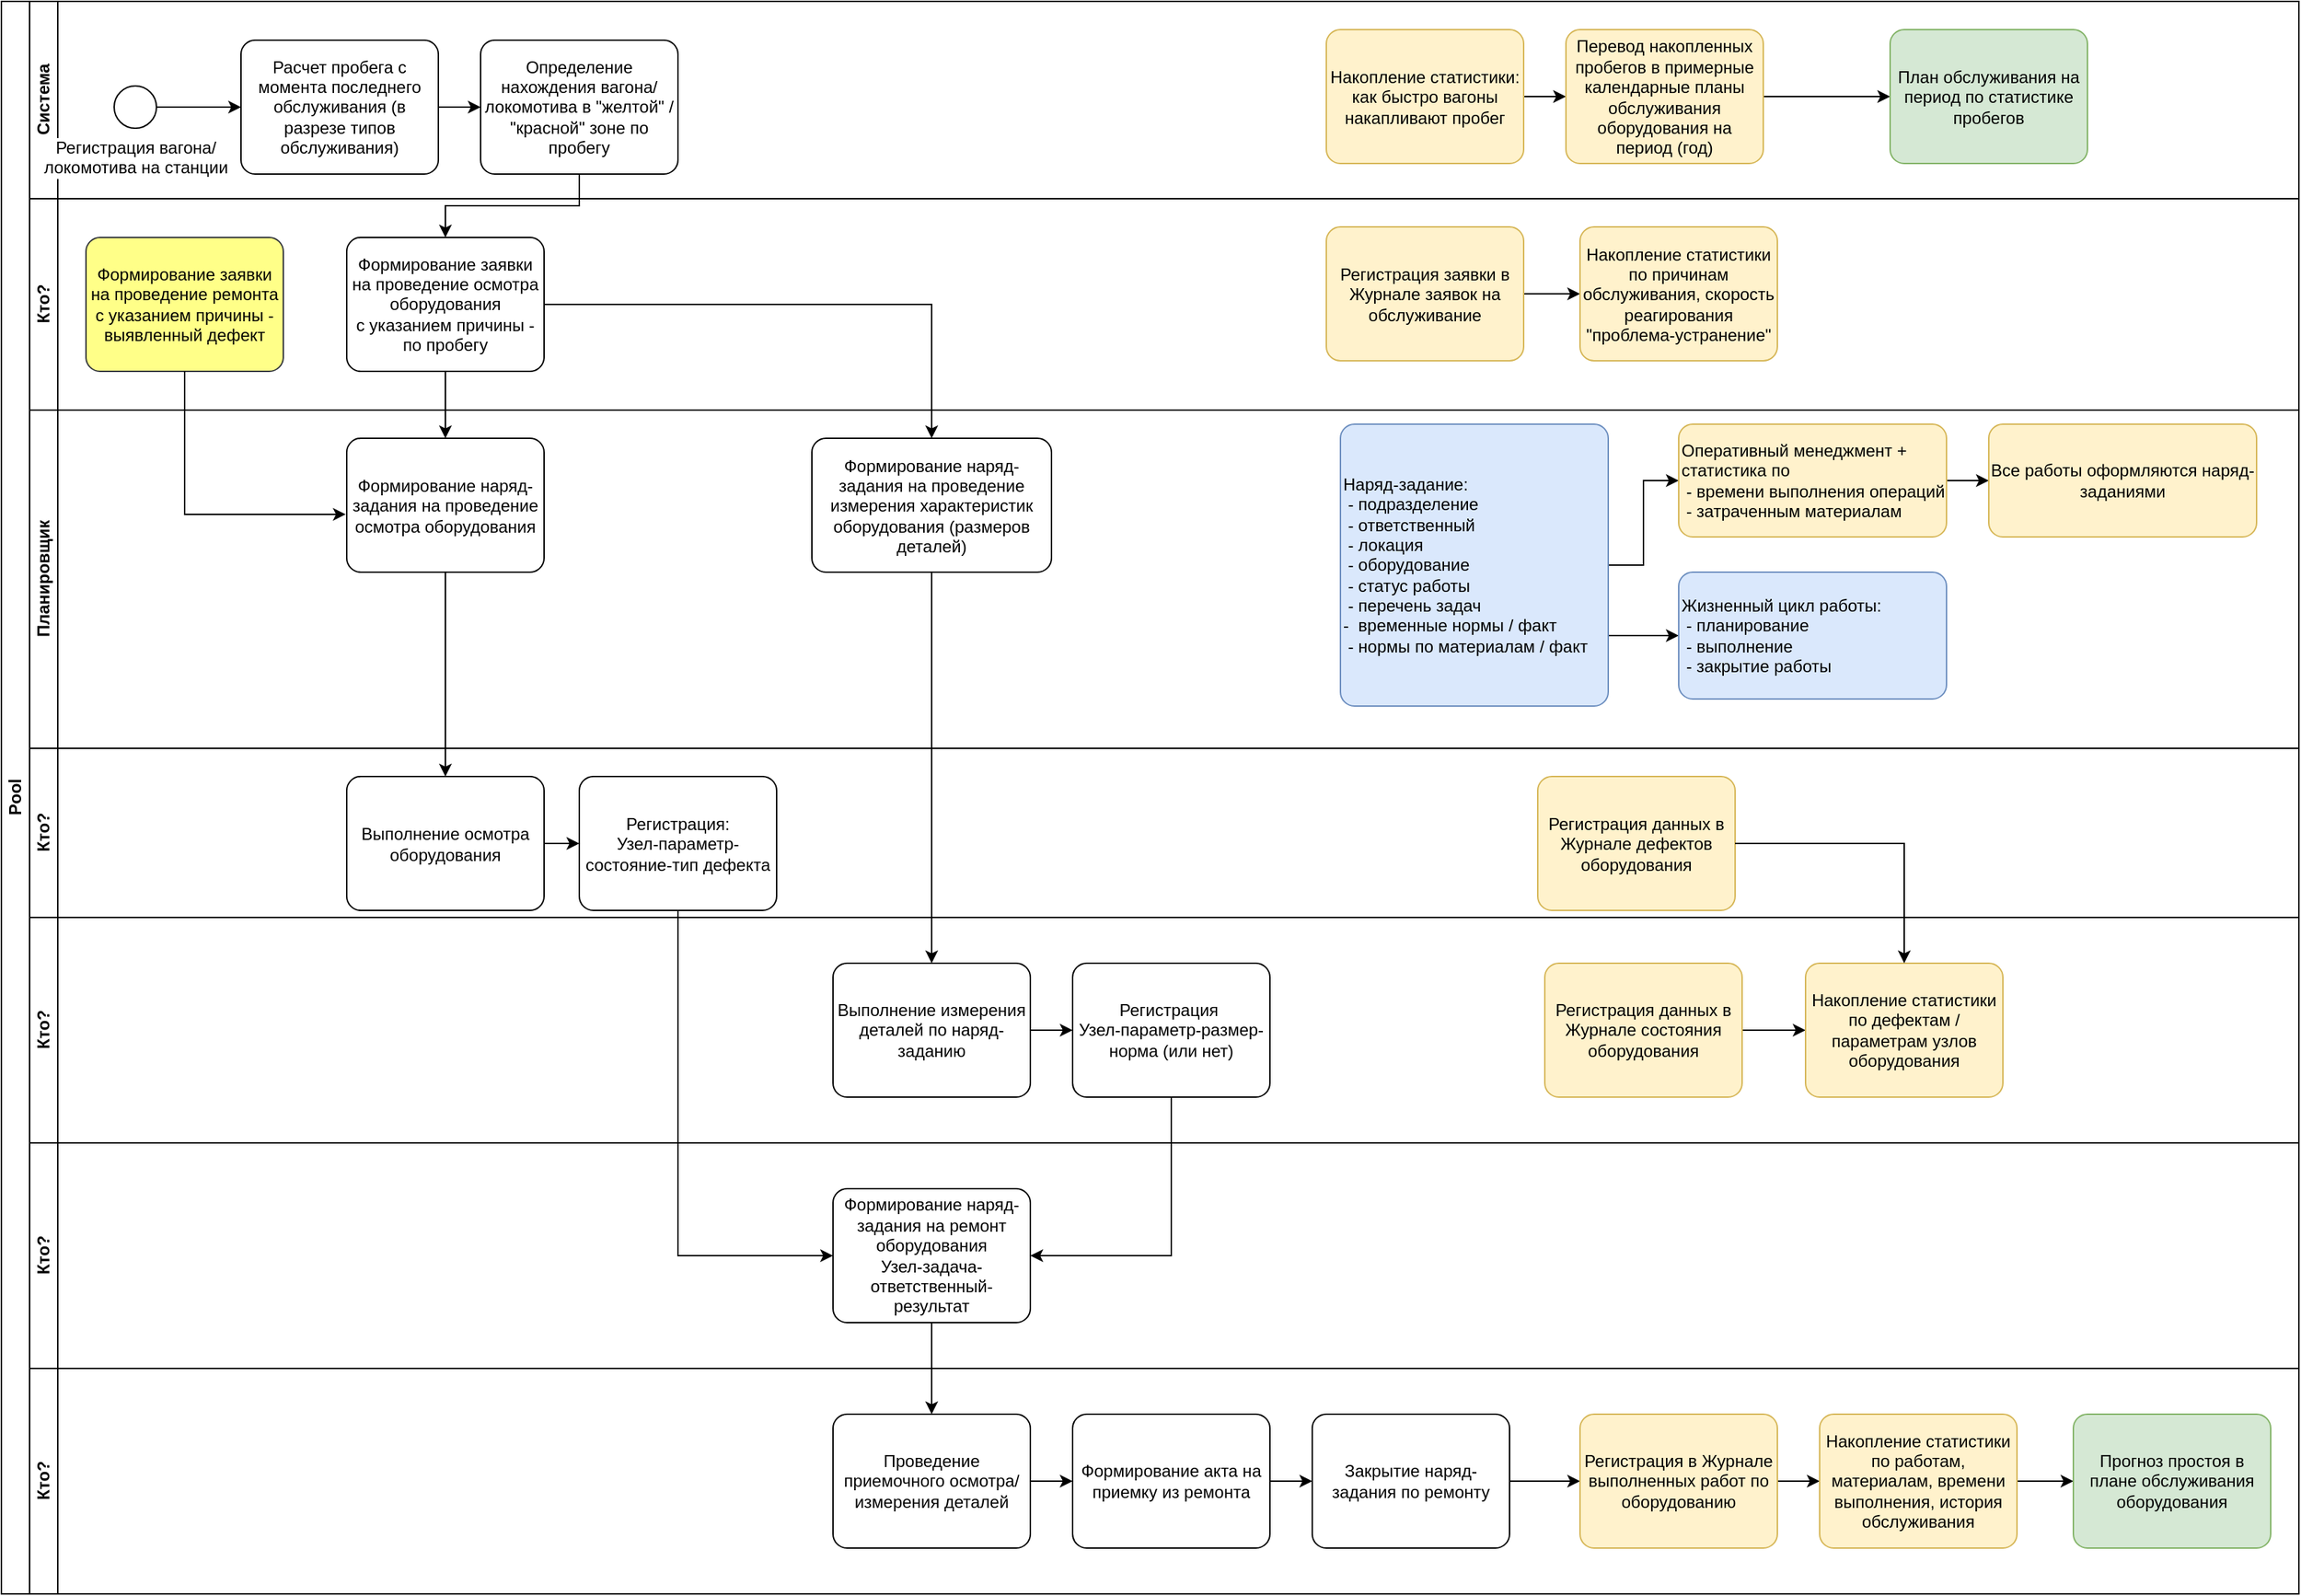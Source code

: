 <mxfile version="20.3.0" type="device"><diagram id="dRP2LLTg-hXJCSQWlR_G" name="Page-1"><mxGraphModel dx="1237" dy="752" grid="1" gridSize="10" guides="1" tooltips="1" connect="1" arrows="1" fold="1" page="1" pageScale="1" pageWidth="850" pageHeight="1100" math="0" shadow="0"><root><mxCell id="0"/><mxCell id="1" parent="0"/><mxCell id="EScRTIJi4v8sqpftJFeb-1" value="Pool" style="swimlane;html=1;childLayout=stackLayout;resizeParent=1;resizeParentMax=0;horizontal=0;startSize=20;horizontalStack=0;" vertex="1" parent="1"><mxGeometry x="180" y="260" width="1630" height="1130" as="geometry"/></mxCell><mxCell id="EScRTIJi4v8sqpftJFeb-2" value="Система" style="swimlane;html=1;startSize=20;horizontal=0;" vertex="1" parent="EScRTIJi4v8sqpftJFeb-1"><mxGeometry x="20" width="1610" height="140" as="geometry"/></mxCell><mxCell id="EScRTIJi4v8sqpftJFeb-56" style="edgeStyle=orthogonalEdgeStyle;rounded=0;orthogonalLoop=1;jettySize=auto;html=1;exitX=1;exitY=0.5;exitDx=0;exitDy=0;exitPerimeter=0;entryX=0;entryY=0.5;entryDx=0;entryDy=0;entryPerimeter=0;" edge="1" parent="EScRTIJi4v8sqpftJFeb-2" source="EScRTIJi4v8sqpftJFeb-5" target="EScRTIJi4v8sqpftJFeb-54"><mxGeometry relative="1" as="geometry"/></mxCell><mxCell id="EScRTIJi4v8sqpftJFeb-5" value="Регистрация вагона/&lt;br&gt;локомотива на станции" style="points=[[0.145,0.145,0],[0.5,0,0],[0.855,0.145,0],[1,0.5,0],[0.855,0.855,0],[0.5,1,0],[0.145,0.855,0],[0,0.5,0]];shape=mxgraph.bpmn.event;html=1;verticalLabelPosition=bottom;labelBackgroundColor=#ffffff;verticalAlign=top;align=center;perimeter=ellipsePerimeter;outlineConnect=0;aspect=fixed;outline=standard;symbol=general;" vertex="1" parent="EScRTIJi4v8sqpftJFeb-2"><mxGeometry x="60" y="60" width="30" height="30" as="geometry"/></mxCell><mxCell id="EScRTIJi4v8sqpftJFeb-6" value="Определение нахождения вагона/локомотива в &quot;желтой&quot; / &quot;красной&quot; зоне по пробегу" style="points=[[0.25,0,0],[0.5,0,0],[0.75,0,0],[1,0.25,0],[1,0.5,0],[1,0.75,0],[0.75,1,0],[0.5,1,0],[0.25,1,0],[0,0.75,0],[0,0.5,0],[0,0.25,0]];shape=mxgraph.bpmn.task;whiteSpace=wrap;rectStyle=rounded;size=10;taskMarker=abstract;" vertex="1" parent="EScRTIJi4v8sqpftJFeb-2"><mxGeometry x="320" y="27.5" width="140" height="95" as="geometry"/></mxCell><mxCell id="EScRTIJi4v8sqpftJFeb-60" style="edgeStyle=orthogonalEdgeStyle;rounded=0;orthogonalLoop=1;jettySize=auto;html=1;exitX=1;exitY=0.5;exitDx=0;exitDy=0;exitPerimeter=0;entryX=0;entryY=0.5;entryDx=0;entryDy=0;entryPerimeter=0;" edge="1" parent="EScRTIJi4v8sqpftJFeb-2" source="EScRTIJi4v8sqpftJFeb-50" target="EScRTIJi4v8sqpftJFeb-51"><mxGeometry relative="1" as="geometry"/></mxCell><mxCell id="EScRTIJi4v8sqpftJFeb-50" value="Накопление статистики: как быстро вагоны накапливают пробег" style="points=[[0.25,0,0],[0.5,0,0],[0.75,0,0],[1,0.25,0],[1,0.5,0],[1,0.75,0],[0.75,1,0],[0.5,1,0],[0.25,1,0],[0,0.75,0],[0,0.5,0],[0,0.25,0]];shape=mxgraph.bpmn.task;whiteSpace=wrap;rectStyle=rounded;size=10;taskMarker=abstract;fillColor=#fff2cc;strokeColor=#d6b656;" vertex="1" parent="EScRTIJi4v8sqpftJFeb-2"><mxGeometry x="920" y="20" width="140" height="95" as="geometry"/></mxCell><mxCell id="EScRTIJi4v8sqpftJFeb-63" style="edgeStyle=orthogonalEdgeStyle;rounded=0;orthogonalLoop=1;jettySize=auto;html=1;exitX=1;exitY=0.5;exitDx=0;exitDy=0;exitPerimeter=0;entryX=0;entryY=0.5;entryDx=0;entryDy=0;entryPerimeter=0;" edge="1" parent="EScRTIJi4v8sqpftJFeb-2" source="EScRTIJi4v8sqpftJFeb-51" target="EScRTIJi4v8sqpftJFeb-62"><mxGeometry relative="1" as="geometry"/></mxCell><mxCell id="EScRTIJi4v8sqpftJFeb-51" value="Перевод накопленных пробегов в примерные календарные планы обслуживания оборудования на период (год)" style="points=[[0.25,0,0],[0.5,0,0],[0.75,0,0],[1,0.25,0],[1,0.5,0],[1,0.75,0],[0.75,1,0],[0.5,1,0],[0.25,1,0],[0,0.75,0],[0,0.5,0],[0,0.25,0]];shape=mxgraph.bpmn.task;whiteSpace=wrap;rectStyle=rounded;size=10;taskMarker=abstract;fillColor=#fff2cc;strokeColor=#d6b656;" vertex="1" parent="EScRTIJi4v8sqpftJFeb-2"><mxGeometry x="1090" y="20" width="140" height="95" as="geometry"/></mxCell><mxCell id="EScRTIJi4v8sqpftJFeb-57" style="edgeStyle=orthogonalEdgeStyle;rounded=0;orthogonalLoop=1;jettySize=auto;html=1;exitX=1;exitY=0.5;exitDx=0;exitDy=0;exitPerimeter=0;entryX=0;entryY=0.5;entryDx=0;entryDy=0;entryPerimeter=0;" edge="1" parent="EScRTIJi4v8sqpftJFeb-2" source="EScRTIJi4v8sqpftJFeb-54" target="EScRTIJi4v8sqpftJFeb-6"><mxGeometry relative="1" as="geometry"/></mxCell><mxCell id="EScRTIJi4v8sqpftJFeb-54" value="Расчет пробега с момента последнего обслуживания (в разрезе типов обслуживания)" style="points=[[0.25,0,0],[0.5,0,0],[0.75,0,0],[1,0.25,0],[1,0.5,0],[1,0.75,0],[0.75,1,0],[0.5,1,0],[0.25,1,0],[0,0.75,0],[0,0.5,0],[0,0.25,0]];shape=mxgraph.bpmn.task;whiteSpace=wrap;rectStyle=rounded;size=10;taskMarker=abstract;" vertex="1" parent="EScRTIJi4v8sqpftJFeb-2"><mxGeometry x="150" y="27.5" width="140" height="95" as="geometry"/></mxCell><mxCell id="EScRTIJi4v8sqpftJFeb-62" value="План обслуживания на период по статистике пробегов" style="points=[[0.25,0,0],[0.5,0,0],[0.75,0,0],[1,0.25,0],[1,0.5,0],[1,0.75,0],[0.75,1,0],[0.5,1,0],[0.25,1,0],[0,0.75,0],[0,0.5,0],[0,0.25,0]];shape=mxgraph.bpmn.task;whiteSpace=wrap;rectStyle=rounded;size=10;taskMarker=abstract;fillColor=#d5e8d4;strokeColor=#82b366;" vertex="1" parent="EScRTIJi4v8sqpftJFeb-2"><mxGeometry x="1320" y="20" width="140" height="95" as="geometry"/></mxCell><mxCell id="EScRTIJi4v8sqpftJFeb-3" value="Кто?" style="swimlane;html=1;startSize=20;horizontal=0;" vertex="1" parent="EScRTIJi4v8sqpftJFeb-1"><mxGeometry x="20" y="140" width="1610" height="150" as="geometry"/></mxCell><mxCell id="EScRTIJi4v8sqpftJFeb-8" value="Формирование заявки на проведение осмотра оборудования&#10;с указанием причины - по пробегу" style="points=[[0.25,0,0],[0.5,0,0],[0.75,0,0],[1,0.25,0],[1,0.5,0],[1,0.75,0],[0.75,1,0],[0.5,1,0],[0.25,1,0],[0,0.75,0],[0,0.5,0],[0,0.25,0]];shape=mxgraph.bpmn.task;whiteSpace=wrap;rectStyle=rounded;size=10;taskMarker=abstract;" vertex="1" parent="EScRTIJi4v8sqpftJFeb-3"><mxGeometry x="225" y="27.5" width="140" height="95" as="geometry"/></mxCell><mxCell id="EScRTIJi4v8sqpftJFeb-35" value="Формирование заявки на проведение ремонта&#10;с указанием причины - выявленный дефект" style="points=[[0.25,0,0],[0.5,0,0],[0.75,0,0],[1,0.25,0],[1,0.5,0],[1,0.75,0],[0.75,1,0],[0.5,1,0],[0.25,1,0],[0,0.75,0],[0,0.5,0],[0,0.25,0]];shape=mxgraph.bpmn.task;whiteSpace=wrap;rectStyle=rounded;size=10;taskMarker=abstract;fillColor=#ffff88;strokeColor=#36393d;" vertex="1" parent="EScRTIJi4v8sqpftJFeb-3"><mxGeometry x="40" y="27.5" width="140" height="95" as="geometry"/></mxCell><mxCell id="EScRTIJi4v8sqpftJFeb-61" style="edgeStyle=orthogonalEdgeStyle;rounded=0;orthogonalLoop=1;jettySize=auto;html=1;exitX=1;exitY=0.5;exitDx=0;exitDy=0;exitPerimeter=0;entryX=0;entryY=0.5;entryDx=0;entryDy=0;entryPerimeter=0;" edge="1" parent="EScRTIJi4v8sqpftJFeb-3" source="EScRTIJi4v8sqpftJFeb-39" target="EScRTIJi4v8sqpftJFeb-40"><mxGeometry relative="1" as="geometry"/></mxCell><mxCell id="EScRTIJi4v8sqpftJFeb-39" value="Регистрация заявки в Журнале заявок на обслуживание" style="points=[[0.25,0,0],[0.5,0,0],[0.75,0,0],[1,0.25,0],[1,0.5,0],[1,0.75,0],[0.75,1,0],[0.5,1,0],[0.25,1,0],[0,0.75,0],[0,0.5,0],[0,0.25,0]];shape=mxgraph.bpmn.task;whiteSpace=wrap;rectStyle=rounded;size=10;taskMarker=abstract;fillColor=#fff2cc;strokeColor=#d6b656;" vertex="1" parent="EScRTIJi4v8sqpftJFeb-3"><mxGeometry x="920" y="20" width="140" height="95" as="geometry"/></mxCell><mxCell id="EScRTIJi4v8sqpftJFeb-40" value="Накопление статистики по причинам обслуживания, скорость реагирования &quot;проблема-устранение&quot;" style="points=[[0.25,0,0],[0.5,0,0],[0.75,0,0],[1,0.25,0],[1,0.5,0],[1,0.75,0],[0.75,1,0],[0.5,1,0],[0.25,1,0],[0,0.75,0],[0,0.5,0],[0,0.25,0]];shape=mxgraph.bpmn.task;whiteSpace=wrap;rectStyle=rounded;size=10;taskMarker=abstract;fillColor=#fff2cc;strokeColor=#d6b656;" vertex="1" parent="EScRTIJi4v8sqpftJFeb-3"><mxGeometry x="1100" y="20" width="140" height="95" as="geometry"/></mxCell><mxCell id="EScRTIJi4v8sqpftJFeb-4" value="Планировщик" style="swimlane;html=1;startSize=20;horizontal=0;" vertex="1" parent="EScRTIJi4v8sqpftJFeb-1"><mxGeometry x="20" y="290" width="1610" height="240" as="geometry"/></mxCell><mxCell id="EScRTIJi4v8sqpftJFeb-12" value="Формирование наряд-задания на проведение осмотра оборудования" style="points=[[0.25,0,0],[0.5,0,0],[0.75,0,0],[1,0.25,0],[1,0.5,0],[1,0.75,0],[0.75,1,0],[0.5,1,0],[0.25,1,0],[0,0.75,0],[0,0.5,0],[0,0.25,0]];shape=mxgraph.bpmn.task;whiteSpace=wrap;rectStyle=rounded;size=10;taskMarker=abstract;" vertex="1" parent="EScRTIJi4v8sqpftJFeb-4"><mxGeometry x="225" y="20" width="140" height="95" as="geometry"/></mxCell><mxCell id="EScRTIJi4v8sqpftJFeb-21" value="Формирование наряд-задания на проведение измерения характеристик оборудования (размеров деталей)" style="points=[[0.25,0,0],[0.5,0,0],[0.75,0,0],[1,0.25,0],[1,0.5,0],[1,0.75,0],[0.75,1,0],[0.5,1,0],[0.25,1,0],[0,0.75,0],[0,0.5,0],[0,0.25,0]];shape=mxgraph.bpmn.task;whiteSpace=wrap;rectStyle=rounded;size=10;taskMarker=abstract;" vertex="1" parent="EScRTIJi4v8sqpftJFeb-4"><mxGeometry x="555" y="20" width="170" height="95" as="geometry"/></mxCell><mxCell id="EScRTIJi4v8sqpftJFeb-71" style="edgeStyle=orthogonalEdgeStyle;rounded=0;orthogonalLoop=1;jettySize=auto;html=1;exitX=1;exitY=0.5;exitDx=0;exitDy=0;exitPerimeter=0;entryX=0;entryY=0.5;entryDx=0;entryDy=0;entryPerimeter=0;" edge="1" parent="EScRTIJi4v8sqpftJFeb-4" source="EScRTIJi4v8sqpftJFeb-69" target="EScRTIJi4v8sqpftJFeb-70"><mxGeometry relative="1" as="geometry"/></mxCell><mxCell id="EScRTIJi4v8sqpftJFeb-75" style="edgeStyle=orthogonalEdgeStyle;rounded=0;orthogonalLoop=1;jettySize=auto;html=1;exitX=1;exitY=0.75;exitDx=0;exitDy=0;exitPerimeter=0;entryX=0;entryY=0.5;entryDx=0;entryDy=0;entryPerimeter=0;" edge="1" parent="EScRTIJi4v8sqpftJFeb-4" source="EScRTIJi4v8sqpftJFeb-69" target="EScRTIJi4v8sqpftJFeb-74"><mxGeometry relative="1" as="geometry"/></mxCell><mxCell id="EScRTIJi4v8sqpftJFeb-69" value="Наряд-задание:&#10; - подразделение&#10; - ответственный&#10; - локация&#10; - оборудование&#10; - статус работы&#10; - перечень задач&#10;-  временные нормы / факт&#10; - нормы по материалам / факт" style="points=[[0.25,0,0],[0.5,0,0],[0.75,0,0],[1,0.25,0],[1,0.5,0],[1,0.75,0],[0.75,1,0],[0.5,1,0],[0.25,1,0],[0,0.75,0],[0,0.5,0],[0,0.25,0]];shape=mxgraph.bpmn.task;whiteSpace=wrap;rectStyle=rounded;size=10;taskMarker=abstract;align=left;fillColor=#dae8fc;strokeColor=#6c8ebf;" vertex="1" parent="EScRTIJi4v8sqpftJFeb-4"><mxGeometry x="930" y="10" width="190" height="200" as="geometry"/></mxCell><mxCell id="EScRTIJi4v8sqpftJFeb-77" style="edgeStyle=orthogonalEdgeStyle;rounded=0;orthogonalLoop=1;jettySize=auto;html=1;exitX=1;exitY=0.5;exitDx=0;exitDy=0;exitPerimeter=0;entryX=0;entryY=0.5;entryDx=0;entryDy=0;entryPerimeter=0;" edge="1" parent="EScRTIJi4v8sqpftJFeb-4" source="EScRTIJi4v8sqpftJFeb-70" target="EScRTIJi4v8sqpftJFeb-76"><mxGeometry relative="1" as="geometry"/></mxCell><mxCell id="EScRTIJi4v8sqpftJFeb-70" value="Оперативный менеджмент +&#10;статистика по&#10; - времени выполнения операций&#10; - затраченным материалам" style="points=[[0.25,0,0],[0.5,0,0],[0.75,0,0],[1,0.25,0],[1,0.5,0],[1,0.75,0],[0.75,1,0],[0.5,1,0],[0.25,1,0],[0,0.75,0],[0,0.5,0],[0,0.25,0]];shape=mxgraph.bpmn.task;whiteSpace=wrap;rectStyle=rounded;size=10;taskMarker=abstract;align=left;fillColor=#fff2cc;strokeColor=#d6b656;" vertex="1" parent="EScRTIJi4v8sqpftJFeb-4"><mxGeometry x="1170" y="10" width="190" height="80" as="geometry"/></mxCell><mxCell id="EScRTIJi4v8sqpftJFeb-74" value="Жизненный цикл работы:&#10; - планирование&#10; - выполнение&#10; - закрытие работы" style="points=[[0.25,0,0],[0.5,0,0],[0.75,0,0],[1,0.25,0],[1,0.5,0],[1,0.75,0],[0.75,1,0],[0.5,1,0],[0.25,1,0],[0,0.75,0],[0,0.5,0],[0,0.25,0]];shape=mxgraph.bpmn.task;whiteSpace=wrap;rectStyle=rounded;size=10;taskMarker=abstract;align=left;fillColor=#dae8fc;strokeColor=#6c8ebf;" vertex="1" parent="EScRTIJi4v8sqpftJFeb-4"><mxGeometry x="1170" y="115" width="190" height="90" as="geometry"/></mxCell><mxCell id="EScRTIJi4v8sqpftJFeb-76" value="Все работы оформляются наряд-заданиями" style="points=[[0.25,0,0],[0.5,0,0],[0.75,0,0],[1,0.25,0],[1,0.5,0],[1,0.75,0],[0.75,1,0],[0.5,1,0],[0.25,1,0],[0,0.75,0],[0,0.5,0],[0,0.25,0]];shape=mxgraph.bpmn.task;whiteSpace=wrap;rectStyle=rounded;size=10;taskMarker=abstract;align=center;fillColor=#fff2cc;strokeColor=#d6b656;" vertex="1" parent="EScRTIJi4v8sqpftJFeb-4"><mxGeometry x="1390" y="10" width="190" height="80" as="geometry"/></mxCell><mxCell id="EScRTIJi4v8sqpftJFeb-14" style="edgeStyle=orthogonalEdgeStyle;rounded=0;orthogonalLoop=1;jettySize=auto;html=1;exitX=0.5;exitY=1;exitDx=0;exitDy=0;exitPerimeter=0;entryX=0.5;entryY=0;entryDx=0;entryDy=0;entryPerimeter=0;" edge="1" parent="EScRTIJi4v8sqpftJFeb-1" source="EScRTIJi4v8sqpftJFeb-8" target="EScRTIJi4v8sqpftJFeb-12"><mxGeometry relative="1" as="geometry"/></mxCell><mxCell id="EScRTIJi4v8sqpftJFeb-16" value="Кто?" style="swimlane;html=1;startSize=20;horizontal=0;" vertex="1" parent="EScRTIJi4v8sqpftJFeb-1"><mxGeometry x="20" y="530" width="1610" height="120" as="geometry"/></mxCell><mxCell id="EScRTIJi4v8sqpftJFeb-59" style="edgeStyle=orthogonalEdgeStyle;rounded=0;orthogonalLoop=1;jettySize=auto;html=1;exitX=1;exitY=0.5;exitDx=0;exitDy=0;exitPerimeter=0;entryX=0;entryY=0.5;entryDx=0;entryDy=0;entryPerimeter=0;" edge="1" parent="EScRTIJi4v8sqpftJFeb-16" source="EScRTIJi4v8sqpftJFeb-17" target="EScRTIJi4v8sqpftJFeb-58"><mxGeometry relative="1" as="geometry"/></mxCell><mxCell id="EScRTIJi4v8sqpftJFeb-17" value="Выполнение осмотра оборудования" style="points=[[0.25,0,0],[0.5,0,0],[0.75,0,0],[1,0.25,0],[1,0.5,0],[1,0.75,0],[0.75,1,0],[0.5,1,0],[0.25,1,0],[0,0.75,0],[0,0.5,0],[0,0.25,0]];shape=mxgraph.bpmn.task;whiteSpace=wrap;rectStyle=rounded;size=10;taskMarker=abstract;" vertex="1" parent="EScRTIJi4v8sqpftJFeb-16"><mxGeometry x="225" y="20" width="140" height="95" as="geometry"/></mxCell><mxCell id="EScRTIJi4v8sqpftJFeb-45" value="Регистрация данных в Журнале дефектов оборудования" style="points=[[0.25,0,0],[0.5,0,0],[0.75,0,0],[1,0.25,0],[1,0.5,0],[1,0.75,0],[0.75,1,0],[0.5,1,0],[0.25,1,0],[0,0.75,0],[0,0.5,0],[0,0.25,0]];shape=mxgraph.bpmn.task;whiteSpace=wrap;rectStyle=rounded;size=10;taskMarker=abstract;fillColor=#fff2cc;strokeColor=#d6b656;" vertex="1" parent="EScRTIJi4v8sqpftJFeb-16"><mxGeometry x="1070" y="20" width="140" height="95" as="geometry"/></mxCell><mxCell id="EScRTIJi4v8sqpftJFeb-58" value="Регистрация:&#10;Узел-параметр-состояние-тип дефекта" style="points=[[0.25,0,0],[0.5,0,0],[0.75,0,0],[1,0.25,0],[1,0.5,0],[1,0.75,0],[0.75,1,0],[0.5,1,0],[0.25,1,0],[0,0.75,0],[0,0.5,0],[0,0.25,0]];shape=mxgraph.bpmn.task;whiteSpace=wrap;rectStyle=rounded;size=10;taskMarker=abstract;" vertex="1" parent="EScRTIJi4v8sqpftJFeb-16"><mxGeometry x="390" y="20" width="140" height="95" as="geometry"/></mxCell><mxCell id="EScRTIJi4v8sqpftJFeb-18" value="Кто?" style="swimlane;html=1;startSize=20;horizontal=0;" vertex="1" parent="EScRTIJi4v8sqpftJFeb-1"><mxGeometry x="20" y="650" width="1610" height="160" as="geometry"/></mxCell><mxCell id="EScRTIJi4v8sqpftJFeb-22" value="Выполнение измерения деталей по наряд-заданию" style="points=[[0.25,0,0],[0.5,0,0],[0.75,0,0],[1,0.25,0],[1,0.5,0],[1,0.75,0],[0.75,1,0],[0.5,1,0],[0.25,1,0],[0,0.75,0],[0,0.5,0],[0,0.25,0]];shape=mxgraph.bpmn.task;whiteSpace=wrap;rectStyle=rounded;size=10;taskMarker=abstract;" vertex="1" parent="EScRTIJi4v8sqpftJFeb-18"><mxGeometry x="570" y="32.5" width="140" height="95" as="geometry"/></mxCell><mxCell id="EScRTIJi4v8sqpftJFeb-26" value="Регистрация &#10;Узел-параметр-размер-норма (или нет)" style="points=[[0.25,0,0],[0.5,0,0],[0.75,0,0],[1,0.25,0],[1,0.5,0],[1,0.75,0],[0.75,1,0],[0.5,1,0],[0.25,1,0],[0,0.75,0],[0,0.5,0],[0,0.25,0]];shape=mxgraph.bpmn.task;whiteSpace=wrap;rectStyle=rounded;size=10;taskMarker=abstract;" vertex="1" parent="EScRTIJi4v8sqpftJFeb-18"><mxGeometry x="740" y="32.5" width="140" height="95" as="geometry"/></mxCell><mxCell id="EScRTIJi4v8sqpftJFeb-28" style="edgeStyle=orthogonalEdgeStyle;rounded=0;orthogonalLoop=1;jettySize=auto;html=1;exitX=1;exitY=0.5;exitDx=0;exitDy=0;exitPerimeter=0;entryX=0;entryY=0.5;entryDx=0;entryDy=0;entryPerimeter=0;" edge="1" parent="EScRTIJi4v8sqpftJFeb-18" source="EScRTIJi4v8sqpftJFeb-22" target="EScRTIJi4v8sqpftJFeb-26"><mxGeometry relative="1" as="geometry"/></mxCell><mxCell id="EScRTIJi4v8sqpftJFeb-48" style="edgeStyle=orthogonalEdgeStyle;rounded=0;orthogonalLoop=1;jettySize=auto;html=1;exitX=1;exitY=0.5;exitDx=0;exitDy=0;exitPerimeter=0;entryX=0;entryY=0.5;entryDx=0;entryDy=0;entryPerimeter=0;" edge="1" parent="EScRTIJi4v8sqpftJFeb-18" source="EScRTIJi4v8sqpftJFeb-44" target="EScRTIJi4v8sqpftJFeb-46"><mxGeometry relative="1" as="geometry"/></mxCell><mxCell id="EScRTIJi4v8sqpftJFeb-44" value="Регистрация данных в Журнале состояния оборудования" style="points=[[0.25,0,0],[0.5,0,0],[0.75,0,0],[1,0.25,0],[1,0.5,0],[1,0.75,0],[0.75,1,0],[0.5,1,0],[0.25,1,0],[0,0.75,0],[0,0.5,0],[0,0.25,0]];shape=mxgraph.bpmn.task;whiteSpace=wrap;rectStyle=rounded;size=10;taskMarker=abstract;fillColor=#fff2cc;strokeColor=#d6b656;" vertex="1" parent="EScRTIJi4v8sqpftJFeb-18"><mxGeometry x="1075" y="32.5" width="140" height="95" as="geometry"/></mxCell><mxCell id="EScRTIJi4v8sqpftJFeb-46" value="Накопление статистики по дефектам /параметрам узлов оборудования" style="points=[[0.25,0,0],[0.5,0,0],[0.75,0,0],[1,0.25,0],[1,0.5,0],[1,0.75,0],[0.75,1,0],[0.5,1,0],[0.25,1,0],[0,0.75,0],[0,0.5,0],[0,0.25,0]];shape=mxgraph.bpmn.task;whiteSpace=wrap;rectStyle=rounded;size=10;taskMarker=abstract;fillColor=#fff2cc;strokeColor=#d6b656;" vertex="1" parent="EScRTIJi4v8sqpftJFeb-18"><mxGeometry x="1260" y="32.5" width="140" height="95" as="geometry"/></mxCell><mxCell id="EScRTIJi4v8sqpftJFeb-23" style="edgeStyle=orthogonalEdgeStyle;rounded=0;orthogonalLoop=1;jettySize=auto;html=1;exitX=1;exitY=0.5;exitDx=0;exitDy=0;exitPerimeter=0;" edge="1" parent="EScRTIJi4v8sqpftJFeb-1" source="EScRTIJi4v8sqpftJFeb-8" target="EScRTIJi4v8sqpftJFeb-21"><mxGeometry relative="1" as="geometry"/></mxCell><mxCell id="EScRTIJi4v8sqpftJFeb-24" style="edgeStyle=orthogonalEdgeStyle;rounded=0;orthogonalLoop=1;jettySize=auto;html=1;exitX=0.5;exitY=1;exitDx=0;exitDy=0;exitPerimeter=0;entryX=0.5;entryY=0;entryDx=0;entryDy=0;entryPerimeter=0;" edge="1" parent="EScRTIJi4v8sqpftJFeb-1" source="EScRTIJi4v8sqpftJFeb-12" target="EScRTIJi4v8sqpftJFeb-17"><mxGeometry relative="1" as="geometry"/></mxCell><mxCell id="EScRTIJi4v8sqpftJFeb-27" style="edgeStyle=orthogonalEdgeStyle;rounded=0;orthogonalLoop=1;jettySize=auto;html=1;exitX=0.5;exitY=1;exitDx=0;exitDy=0;exitPerimeter=0;entryX=0.5;entryY=0;entryDx=0;entryDy=0;entryPerimeter=0;" edge="1" parent="EScRTIJi4v8sqpftJFeb-1" source="EScRTIJi4v8sqpftJFeb-21" target="EScRTIJi4v8sqpftJFeb-22"><mxGeometry relative="1" as="geometry"/></mxCell><mxCell id="EScRTIJi4v8sqpftJFeb-29" style="edgeStyle=orthogonalEdgeStyle;rounded=0;orthogonalLoop=1;jettySize=auto;html=1;exitX=0.5;exitY=1;exitDx=0;exitDy=0;exitPerimeter=0;entryX=0;entryY=0.5;entryDx=0;entryDy=0;entryPerimeter=0;" edge="1" parent="EScRTIJi4v8sqpftJFeb-1" source="EScRTIJi4v8sqpftJFeb-58" target="EScRTIJi4v8sqpftJFeb-19"><mxGeometry relative="1" as="geometry"><mxPoint x="480" y="525" as="sourcePoint"/></mxGeometry></mxCell><mxCell id="EScRTIJi4v8sqpftJFeb-30" style="edgeStyle=orthogonalEdgeStyle;rounded=0;orthogonalLoop=1;jettySize=auto;html=1;exitX=0.5;exitY=1;exitDx=0;exitDy=0;exitPerimeter=0;entryX=1;entryY=0.5;entryDx=0;entryDy=0;entryPerimeter=0;" edge="1" parent="EScRTIJi4v8sqpftJFeb-1" source="EScRTIJi4v8sqpftJFeb-26" target="EScRTIJi4v8sqpftJFeb-19"><mxGeometry relative="1" as="geometry"/></mxCell><mxCell id="EScRTIJi4v8sqpftJFeb-31" value="Кто?" style="swimlane;html=1;startSize=20;horizontal=0;" vertex="1" parent="EScRTIJi4v8sqpftJFeb-1"><mxGeometry x="20" y="810" width="1610" height="160" as="geometry"/></mxCell><mxCell id="EScRTIJi4v8sqpftJFeb-19" value="Формирование наряд-задания на ремонт оборудования&#10;Узел-задача-ответственный-результат" style="points=[[0.25,0,0],[0.5,0,0],[0.75,0,0],[1,0.25,0],[1,0.5,0],[1,0.75,0],[0.75,1,0],[0.5,1,0],[0.25,1,0],[0,0.75,0],[0,0.5,0],[0,0.25,0]];shape=mxgraph.bpmn.task;whiteSpace=wrap;rectStyle=rounded;size=10;taskMarker=abstract;" vertex="1" parent="EScRTIJi4v8sqpftJFeb-31"><mxGeometry x="570" y="32.5" width="140" height="95" as="geometry"/></mxCell><mxCell id="EScRTIJi4v8sqpftJFeb-33" style="edgeStyle=orthogonalEdgeStyle;rounded=0;orthogonalLoop=1;jettySize=auto;html=1;exitX=0.5;exitY=1;exitDx=0;exitDy=0;exitPerimeter=0;entryX=0.5;entryY=0;entryDx=0;entryDy=0;entryPerimeter=0;" edge="1" parent="EScRTIJi4v8sqpftJFeb-1" source="EScRTIJi4v8sqpftJFeb-19" target="EScRTIJi4v8sqpftJFeb-32"><mxGeometry relative="1" as="geometry"/></mxCell><mxCell id="EScRTIJi4v8sqpftJFeb-36" style="edgeStyle=orthogonalEdgeStyle;rounded=0;orthogonalLoop=1;jettySize=auto;html=1;exitX=0.5;exitY=1;exitDx=0;exitDy=0;exitPerimeter=0;entryX=-0.005;entryY=0.568;entryDx=0;entryDy=0;entryPerimeter=0;" edge="1" parent="EScRTIJi4v8sqpftJFeb-1" source="EScRTIJi4v8sqpftJFeb-35" target="EScRTIJi4v8sqpftJFeb-12"><mxGeometry relative="1" as="geometry"/></mxCell><mxCell id="EScRTIJi4v8sqpftJFeb-37" value="Кто?" style="swimlane;html=1;startSize=20;horizontal=0;" vertex="1" parent="EScRTIJi4v8sqpftJFeb-1"><mxGeometry x="20" y="970" width="1610" height="160" as="geometry"/></mxCell><mxCell id="EScRTIJi4v8sqpftJFeb-72" style="edgeStyle=orthogonalEdgeStyle;rounded=0;orthogonalLoop=1;jettySize=auto;html=1;exitX=1;exitY=0.5;exitDx=0;exitDy=0;exitPerimeter=0;entryX=0;entryY=0.5;entryDx=0;entryDy=0;entryPerimeter=0;" edge="1" parent="EScRTIJi4v8sqpftJFeb-37" source="EScRTIJi4v8sqpftJFeb-32" target="EScRTIJi4v8sqpftJFeb-34"><mxGeometry relative="1" as="geometry"/></mxCell><mxCell id="EScRTIJi4v8sqpftJFeb-32" value="Проведение приемочного осмотра/измерения деталей" style="points=[[0.25,0,0],[0.5,0,0],[0.75,0,0],[1,0.25,0],[1,0.5,0],[1,0.75,0],[0.75,1,0],[0.5,1,0],[0.25,1,0],[0,0.75,0],[0,0.5,0],[0,0.25,0]];shape=mxgraph.bpmn.task;whiteSpace=wrap;rectStyle=rounded;size=10;taskMarker=abstract;" vertex="1" parent="EScRTIJi4v8sqpftJFeb-37"><mxGeometry x="570" y="32.5" width="140" height="95" as="geometry"/></mxCell><mxCell id="EScRTIJi4v8sqpftJFeb-73" style="edgeStyle=orthogonalEdgeStyle;rounded=0;orthogonalLoop=1;jettySize=auto;html=1;exitX=1;exitY=0.5;exitDx=0;exitDy=0;exitPerimeter=0;entryX=0;entryY=0.5;entryDx=0;entryDy=0;entryPerimeter=0;" edge="1" parent="EScRTIJi4v8sqpftJFeb-37" source="EScRTIJi4v8sqpftJFeb-34" target="EScRTIJi4v8sqpftJFeb-41"><mxGeometry relative="1" as="geometry"/></mxCell><mxCell id="EScRTIJi4v8sqpftJFeb-34" value="Формирование акта на приемку из ремонта" style="points=[[0.25,0,0],[0.5,0,0],[0.75,0,0],[1,0.25,0],[1,0.5,0],[1,0.75,0],[0.75,1,0],[0.5,1,0],[0.25,1,0],[0,0.75,0],[0,0.5,0],[0,0.25,0]];shape=mxgraph.bpmn.task;whiteSpace=wrap;rectStyle=rounded;size=10;taskMarker=abstract;" vertex="1" parent="EScRTIJi4v8sqpftJFeb-37"><mxGeometry x="740" y="32.5" width="140" height="95" as="geometry"/></mxCell><mxCell id="EScRTIJi4v8sqpftJFeb-65" style="edgeStyle=orthogonalEdgeStyle;rounded=0;orthogonalLoop=1;jettySize=auto;html=1;exitX=1;exitY=0.5;exitDx=0;exitDy=0;exitPerimeter=0;entryX=0;entryY=0.5;entryDx=0;entryDy=0;entryPerimeter=0;" edge="1" parent="EScRTIJi4v8sqpftJFeb-37" source="EScRTIJi4v8sqpftJFeb-41" target="EScRTIJi4v8sqpftJFeb-42"><mxGeometry relative="1" as="geometry"/></mxCell><mxCell id="EScRTIJi4v8sqpftJFeb-41" value="Закрытие наряд-задания по ремонту" style="points=[[0.25,0,0],[0.5,0,0],[0.75,0,0],[1,0.25,0],[1,0.5,0],[1,0.75,0],[0.75,1,0],[0.5,1,0],[0.25,1,0],[0,0.75,0],[0,0.5,0],[0,0.25,0]];shape=mxgraph.bpmn.task;whiteSpace=wrap;rectStyle=rounded;size=10;taskMarker=abstract;" vertex="1" parent="EScRTIJi4v8sqpftJFeb-37"><mxGeometry x="910" y="32.5" width="140" height="95" as="geometry"/></mxCell><mxCell id="EScRTIJi4v8sqpftJFeb-67" style="edgeStyle=orthogonalEdgeStyle;rounded=0;orthogonalLoop=1;jettySize=auto;html=1;exitX=1;exitY=0.5;exitDx=0;exitDy=0;exitPerimeter=0;entryX=0;entryY=0.5;entryDx=0;entryDy=0;entryPerimeter=0;" edge="1" parent="EScRTIJi4v8sqpftJFeb-37" source="EScRTIJi4v8sqpftJFeb-42" target="EScRTIJi4v8sqpftJFeb-43"><mxGeometry relative="1" as="geometry"/></mxCell><mxCell id="EScRTIJi4v8sqpftJFeb-42" value="Регистрация в Журнале выполненных работ по оборудованию" style="points=[[0.25,0,0],[0.5,0,0],[0.75,0,0],[1,0.25,0],[1,0.5,0],[1,0.75,0],[0.75,1,0],[0.5,1,0],[0.25,1,0],[0,0.75,0],[0,0.5,0],[0,0.25,0]];shape=mxgraph.bpmn.task;whiteSpace=wrap;rectStyle=rounded;size=10;taskMarker=abstract;fillColor=#fff2cc;strokeColor=#d6b656;" vertex="1" parent="EScRTIJi4v8sqpftJFeb-37"><mxGeometry x="1100" y="32.5" width="140" height="95" as="geometry"/></mxCell><mxCell id="EScRTIJi4v8sqpftJFeb-68" style="edgeStyle=orthogonalEdgeStyle;rounded=0;orthogonalLoop=1;jettySize=auto;html=1;exitX=1;exitY=0.5;exitDx=0;exitDy=0;exitPerimeter=0;entryX=0;entryY=0.5;entryDx=0;entryDy=0;entryPerimeter=0;" edge="1" parent="EScRTIJi4v8sqpftJFeb-37" source="EScRTIJi4v8sqpftJFeb-43" target="EScRTIJi4v8sqpftJFeb-64"><mxGeometry relative="1" as="geometry"/></mxCell><mxCell id="EScRTIJi4v8sqpftJFeb-43" value="Накопление статистики по работам, материалам, времени выполнения, история обслуживания" style="points=[[0.25,0,0],[0.5,0,0],[0.75,0,0],[1,0.25,0],[1,0.5,0],[1,0.75,0],[0.75,1,0],[0.5,1,0],[0.25,1,0],[0,0.75,0],[0,0.5,0],[0,0.25,0]];shape=mxgraph.bpmn.task;whiteSpace=wrap;rectStyle=rounded;size=10;taskMarker=abstract;fillColor=#fff2cc;strokeColor=#d6b656;" vertex="1" parent="EScRTIJi4v8sqpftJFeb-37"><mxGeometry x="1270" y="32.5" width="140" height="95" as="geometry"/></mxCell><mxCell id="EScRTIJi4v8sqpftJFeb-64" value="Прогноз простоя в плане обслуживания оборудования" style="points=[[0.25,0,0],[0.5,0,0],[0.75,0,0],[1,0.25,0],[1,0.5,0],[1,0.75,0],[0.75,1,0],[0.5,1,0],[0.25,1,0],[0,0.75,0],[0,0.5,0],[0,0.25,0]];shape=mxgraph.bpmn.task;whiteSpace=wrap;rectStyle=rounded;size=10;taskMarker=abstract;fillColor=#d5e8d4;strokeColor=#82b366;" vertex="1" parent="EScRTIJi4v8sqpftJFeb-37"><mxGeometry x="1450" y="32.5" width="140" height="95" as="geometry"/></mxCell><mxCell id="EScRTIJi4v8sqpftJFeb-47" style="edgeStyle=orthogonalEdgeStyle;rounded=0;orthogonalLoop=1;jettySize=auto;html=1;exitX=1;exitY=0.5;exitDx=0;exitDy=0;exitPerimeter=0;entryX=0.5;entryY=0;entryDx=0;entryDy=0;entryPerimeter=0;" edge="1" parent="EScRTIJi4v8sqpftJFeb-1" source="EScRTIJi4v8sqpftJFeb-45" target="EScRTIJi4v8sqpftJFeb-46"><mxGeometry relative="1" as="geometry"/></mxCell><mxCell id="EScRTIJi4v8sqpftJFeb-55" style="edgeStyle=orthogonalEdgeStyle;rounded=0;orthogonalLoop=1;jettySize=auto;html=1;exitX=0.5;exitY=1;exitDx=0;exitDy=0;exitPerimeter=0;" edge="1" parent="EScRTIJi4v8sqpftJFeb-1" source="EScRTIJi4v8sqpftJFeb-6" target="EScRTIJi4v8sqpftJFeb-8"><mxGeometry relative="1" as="geometry"/></mxCell></root></mxGraphModel></diagram></mxfile>
